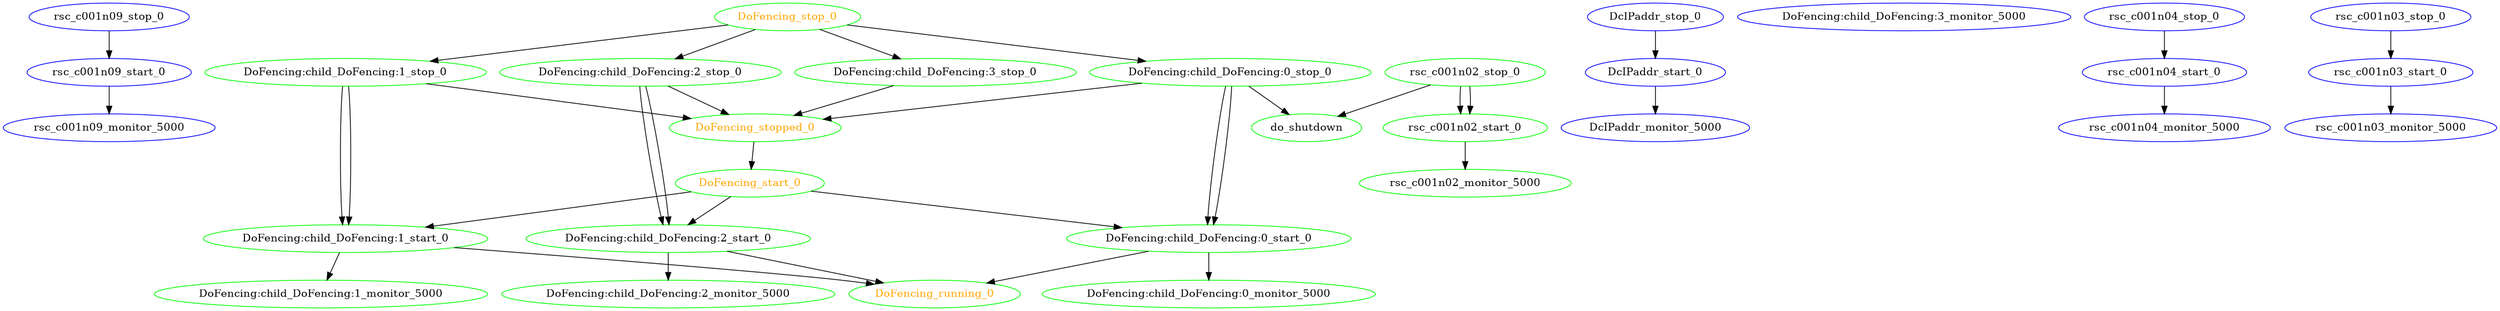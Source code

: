 digraph "g" {
	size = "30,30"
"rsc_c001n09_monitor_5000" [ color="blue" ]
"DoFencing:child_DoFencing:1_monitor_5000" [ color="green" ]
"DcIPaddr_monitor_5000" [ color="blue" ]
"DoFencing:child_DoFencing:3_monitor_5000" [ color="blue" ]
"rsc_c001n02_monitor_5000" [ color="green" ]
"DoFencing:child_DoFencing:2_monitor_5000" [ color="green" ]
"rsc_c001n04_monitor_5000" [ color="blue" ]
"DoFencing:child_DoFencing:0_monitor_5000" [ color="green" ]
"rsc_c001n03_monitor_5000" [ color="blue" ]
"DcIPaddr_stop_0" [ color="blue" ]
"DcIPaddr_start_0" [ color="blue" ]
"rsc_c001n09_stop_0" [ color="blue" ]
"rsc_c001n09_start_0" [ color="blue" ]
"rsc_c001n02_stop_0" [ color="green" ]
"rsc_c001n02_start_0" [ color="green" ]
"rsc_c001n03_stop_0" [ color="blue" ]
"rsc_c001n03_start_0" [ color="blue" ]
"rsc_c001n04_stop_0" [ color="blue" ]
"rsc_c001n04_start_0" [ color="blue" ]
"DoFencing:child_DoFencing:0_stop_0" [ color="green" ]
"DoFencing:child_DoFencing:0_start_0" [ color="green" ]
"DoFencing:child_DoFencing:1_stop_0" [ color="green" ]
"DoFencing:child_DoFencing:1_start_0" [ color="green" ]
"DoFencing:child_DoFencing:2_stop_0" [ color="green" ]
"DoFencing:child_DoFencing:2_start_0" [ color="green" ]
"DoFencing:child_DoFencing:3_stop_0" [ color="green" ]
"DoFencing_start_0" [ color="green" fontcolor="orange" ]
"DoFencing_running_0" [ color="green" fontcolor="orange" ]
"DoFencing_stop_0" [ color="green" fontcolor="orange" ]
"DoFencing_stopped_0" [ color="green" fontcolor="orange" ]
"do_shutdown" [ color="green" ]
"rsc_c001n09_start_0" -> "rsc_c001n09_monitor_5000"
"DoFencing:child_DoFencing:1_start_0" -> "DoFencing:child_DoFencing:1_monitor_5000"
"DcIPaddr_start_0" -> "DcIPaddr_monitor_5000"
"rsc_c001n02_start_0" -> "rsc_c001n02_monitor_5000"
"DoFencing:child_DoFencing:2_start_0" -> "DoFencing:child_DoFencing:2_monitor_5000"
"rsc_c001n04_start_0" -> "rsc_c001n04_monitor_5000"
"DoFencing:child_DoFencing:0_start_0" -> "DoFencing:child_DoFencing:0_monitor_5000"
"rsc_c001n03_start_0" -> "rsc_c001n03_monitor_5000"
"DcIPaddr_stop_0" -> "DcIPaddr_start_0"
"rsc_c001n09_stop_0" -> "rsc_c001n09_start_0"
"rsc_c001n02_stop_0" -> "rsc_c001n02_start_0"
"rsc_c001n02_stop_0" -> "rsc_c001n02_start_0"
"rsc_c001n03_stop_0" -> "rsc_c001n03_start_0"
"rsc_c001n04_stop_0" -> "rsc_c001n04_start_0"
"DoFencing_stop_0" -> "DoFencing:child_DoFencing:0_stop_0"
"DoFencing:child_DoFencing:0_stop_0" -> "DoFencing:child_DoFencing:0_start_0"
"DoFencing:child_DoFencing:0_stop_0" -> "DoFencing:child_DoFencing:0_start_0"
"DoFencing_start_0" -> "DoFencing:child_DoFencing:0_start_0"
"DoFencing_stop_0" -> "DoFencing:child_DoFencing:1_stop_0"
"DoFencing:child_DoFencing:1_stop_0" -> "DoFencing:child_DoFencing:1_start_0"
"DoFencing:child_DoFencing:1_stop_0" -> "DoFencing:child_DoFencing:1_start_0"
"DoFencing_start_0" -> "DoFencing:child_DoFencing:1_start_0"
"DoFencing_stop_0" -> "DoFencing:child_DoFencing:2_stop_0"
"DoFencing:child_DoFencing:2_stop_0" -> "DoFencing:child_DoFencing:2_start_0"
"DoFencing:child_DoFencing:2_stop_0" -> "DoFencing:child_DoFencing:2_start_0"
"DoFencing_start_0" -> "DoFencing:child_DoFencing:2_start_0"
"DoFencing_stop_0" -> "DoFencing:child_DoFencing:3_stop_0"
"DoFencing_stopped_0" -> "DoFencing_start_0"
"DoFencing:child_DoFencing:0_start_0" -> "DoFencing_running_0"
"DoFencing:child_DoFencing:1_start_0" -> "DoFencing_running_0"
"DoFencing:child_DoFencing:2_start_0" -> "DoFencing_running_0"
"DoFencing:child_DoFencing:0_stop_0" -> "DoFencing_stopped_0"
"DoFencing:child_DoFencing:1_stop_0" -> "DoFencing_stopped_0"
"DoFencing:child_DoFencing:2_stop_0" -> "DoFencing_stopped_0"
"DoFencing:child_DoFencing:3_stop_0" -> "DoFencing_stopped_0"
"rsc_c001n02_stop_0" -> "do_shutdown"
"DoFencing:child_DoFencing:0_stop_0" -> "do_shutdown"
}
